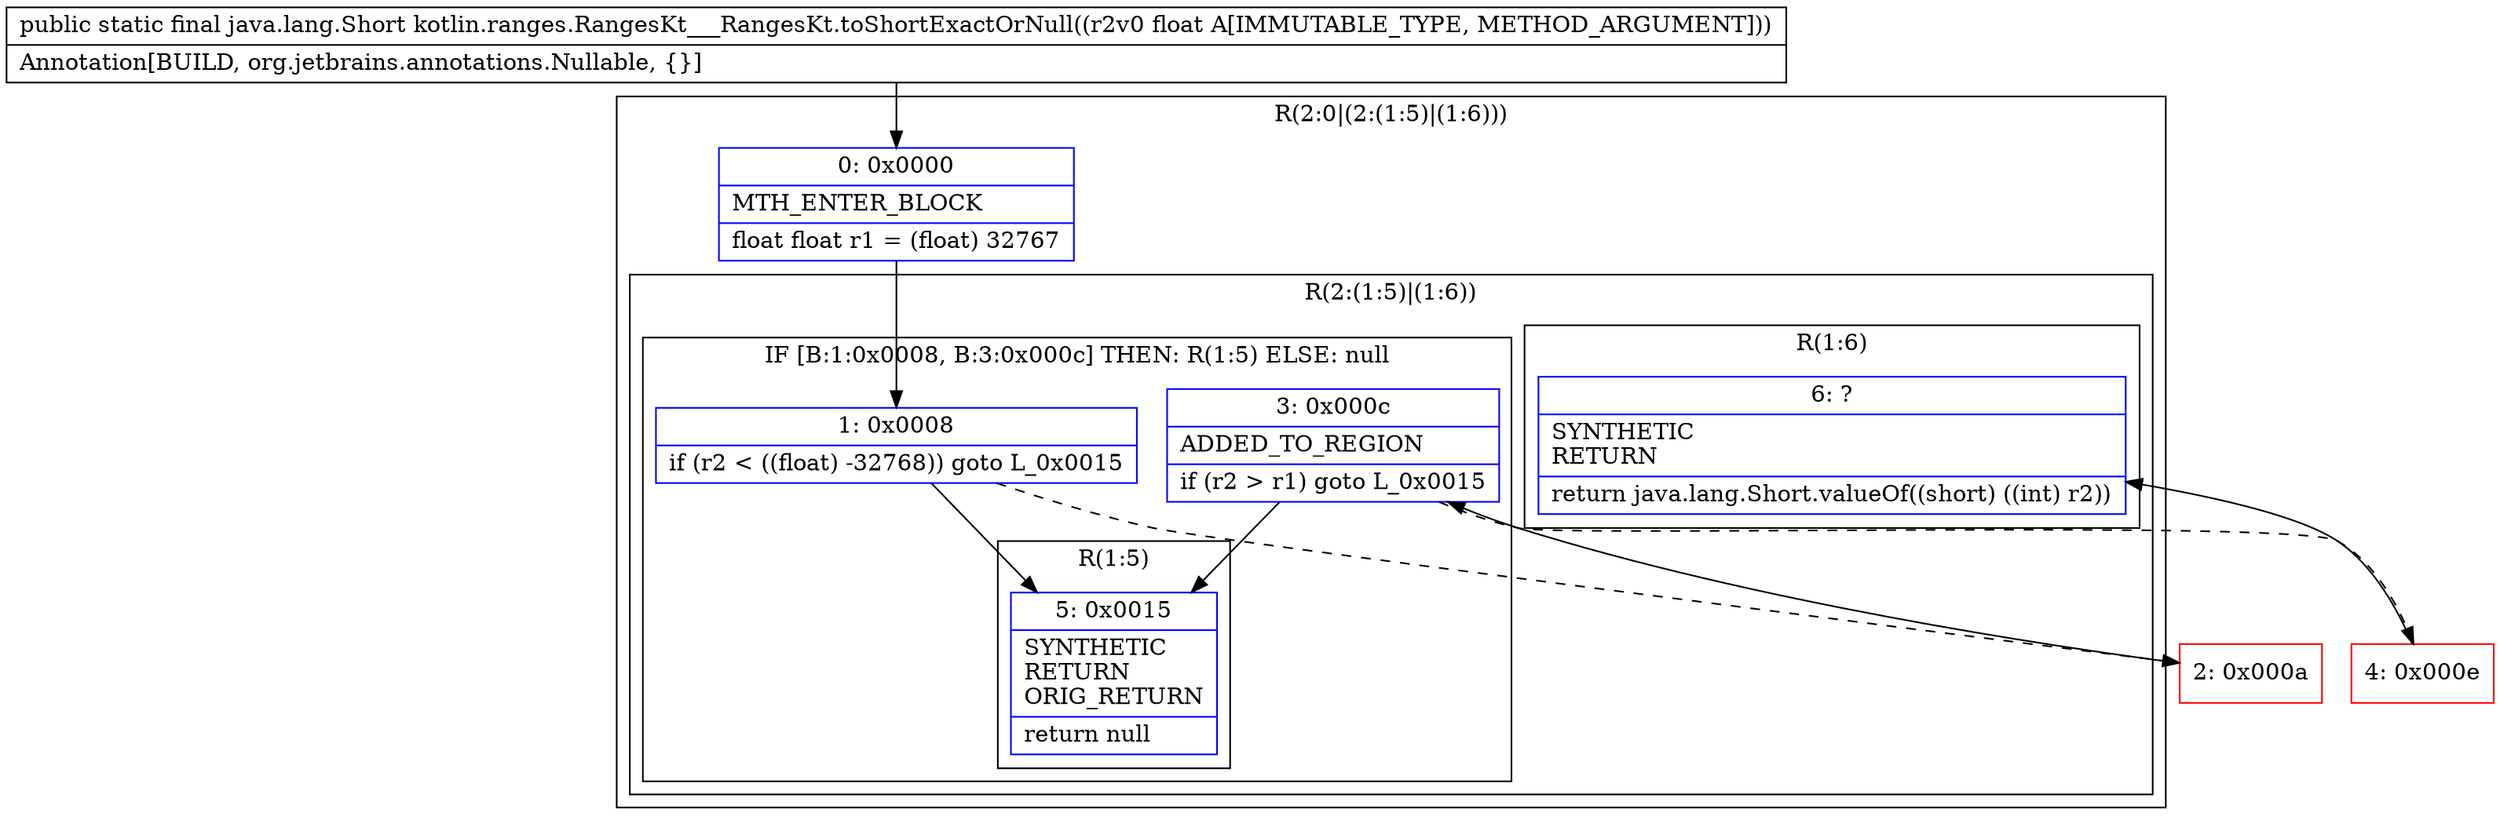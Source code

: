 digraph "CFG forkotlin.ranges.RangesKt___RangesKt.toShortExactOrNull(F)Ljava\/lang\/Short;" {
subgraph cluster_Region_1106858289 {
label = "R(2:0|(2:(1:5)|(1:6)))";
node [shape=record,color=blue];
Node_0 [shape=record,label="{0\:\ 0x0000|MTH_ENTER_BLOCK\l|float float r1 = (float) 32767\l}"];
subgraph cluster_Region_53278941 {
label = "R(2:(1:5)|(1:6))";
node [shape=record,color=blue];
subgraph cluster_IfRegion_530355675 {
label = "IF [B:1:0x0008, B:3:0x000c] THEN: R(1:5) ELSE: null";
node [shape=record,color=blue];
Node_1 [shape=record,label="{1\:\ 0x0008|if (r2 \< ((float) \-32768)) goto L_0x0015\l}"];
Node_3 [shape=record,label="{3\:\ 0x000c|ADDED_TO_REGION\l|if (r2 \> r1) goto L_0x0015\l}"];
subgraph cluster_Region_1749433994 {
label = "R(1:5)";
node [shape=record,color=blue];
Node_5 [shape=record,label="{5\:\ 0x0015|SYNTHETIC\lRETURN\lORIG_RETURN\l|return null\l}"];
}
}
subgraph cluster_Region_625689640 {
label = "R(1:6)";
node [shape=record,color=blue];
Node_6 [shape=record,label="{6\:\ ?|SYNTHETIC\lRETURN\l|return java.lang.Short.valueOf((short) ((int) r2))\l}"];
}
}
}
Node_2 [shape=record,color=red,label="{2\:\ 0x000a}"];
Node_4 [shape=record,color=red,label="{4\:\ 0x000e}"];
MethodNode[shape=record,label="{public static final java.lang.Short kotlin.ranges.RangesKt___RangesKt.toShortExactOrNull((r2v0 float A[IMMUTABLE_TYPE, METHOD_ARGUMENT]))  | Annotation[BUILD, org.jetbrains.annotations.Nullable, \{\}]\l}"];
MethodNode -> Node_0;
Node_0 -> Node_1;
Node_1 -> Node_2[style=dashed];
Node_1 -> Node_5;
Node_3 -> Node_4[style=dashed];
Node_3 -> Node_5;
Node_2 -> Node_3;
Node_4 -> Node_6;
}

